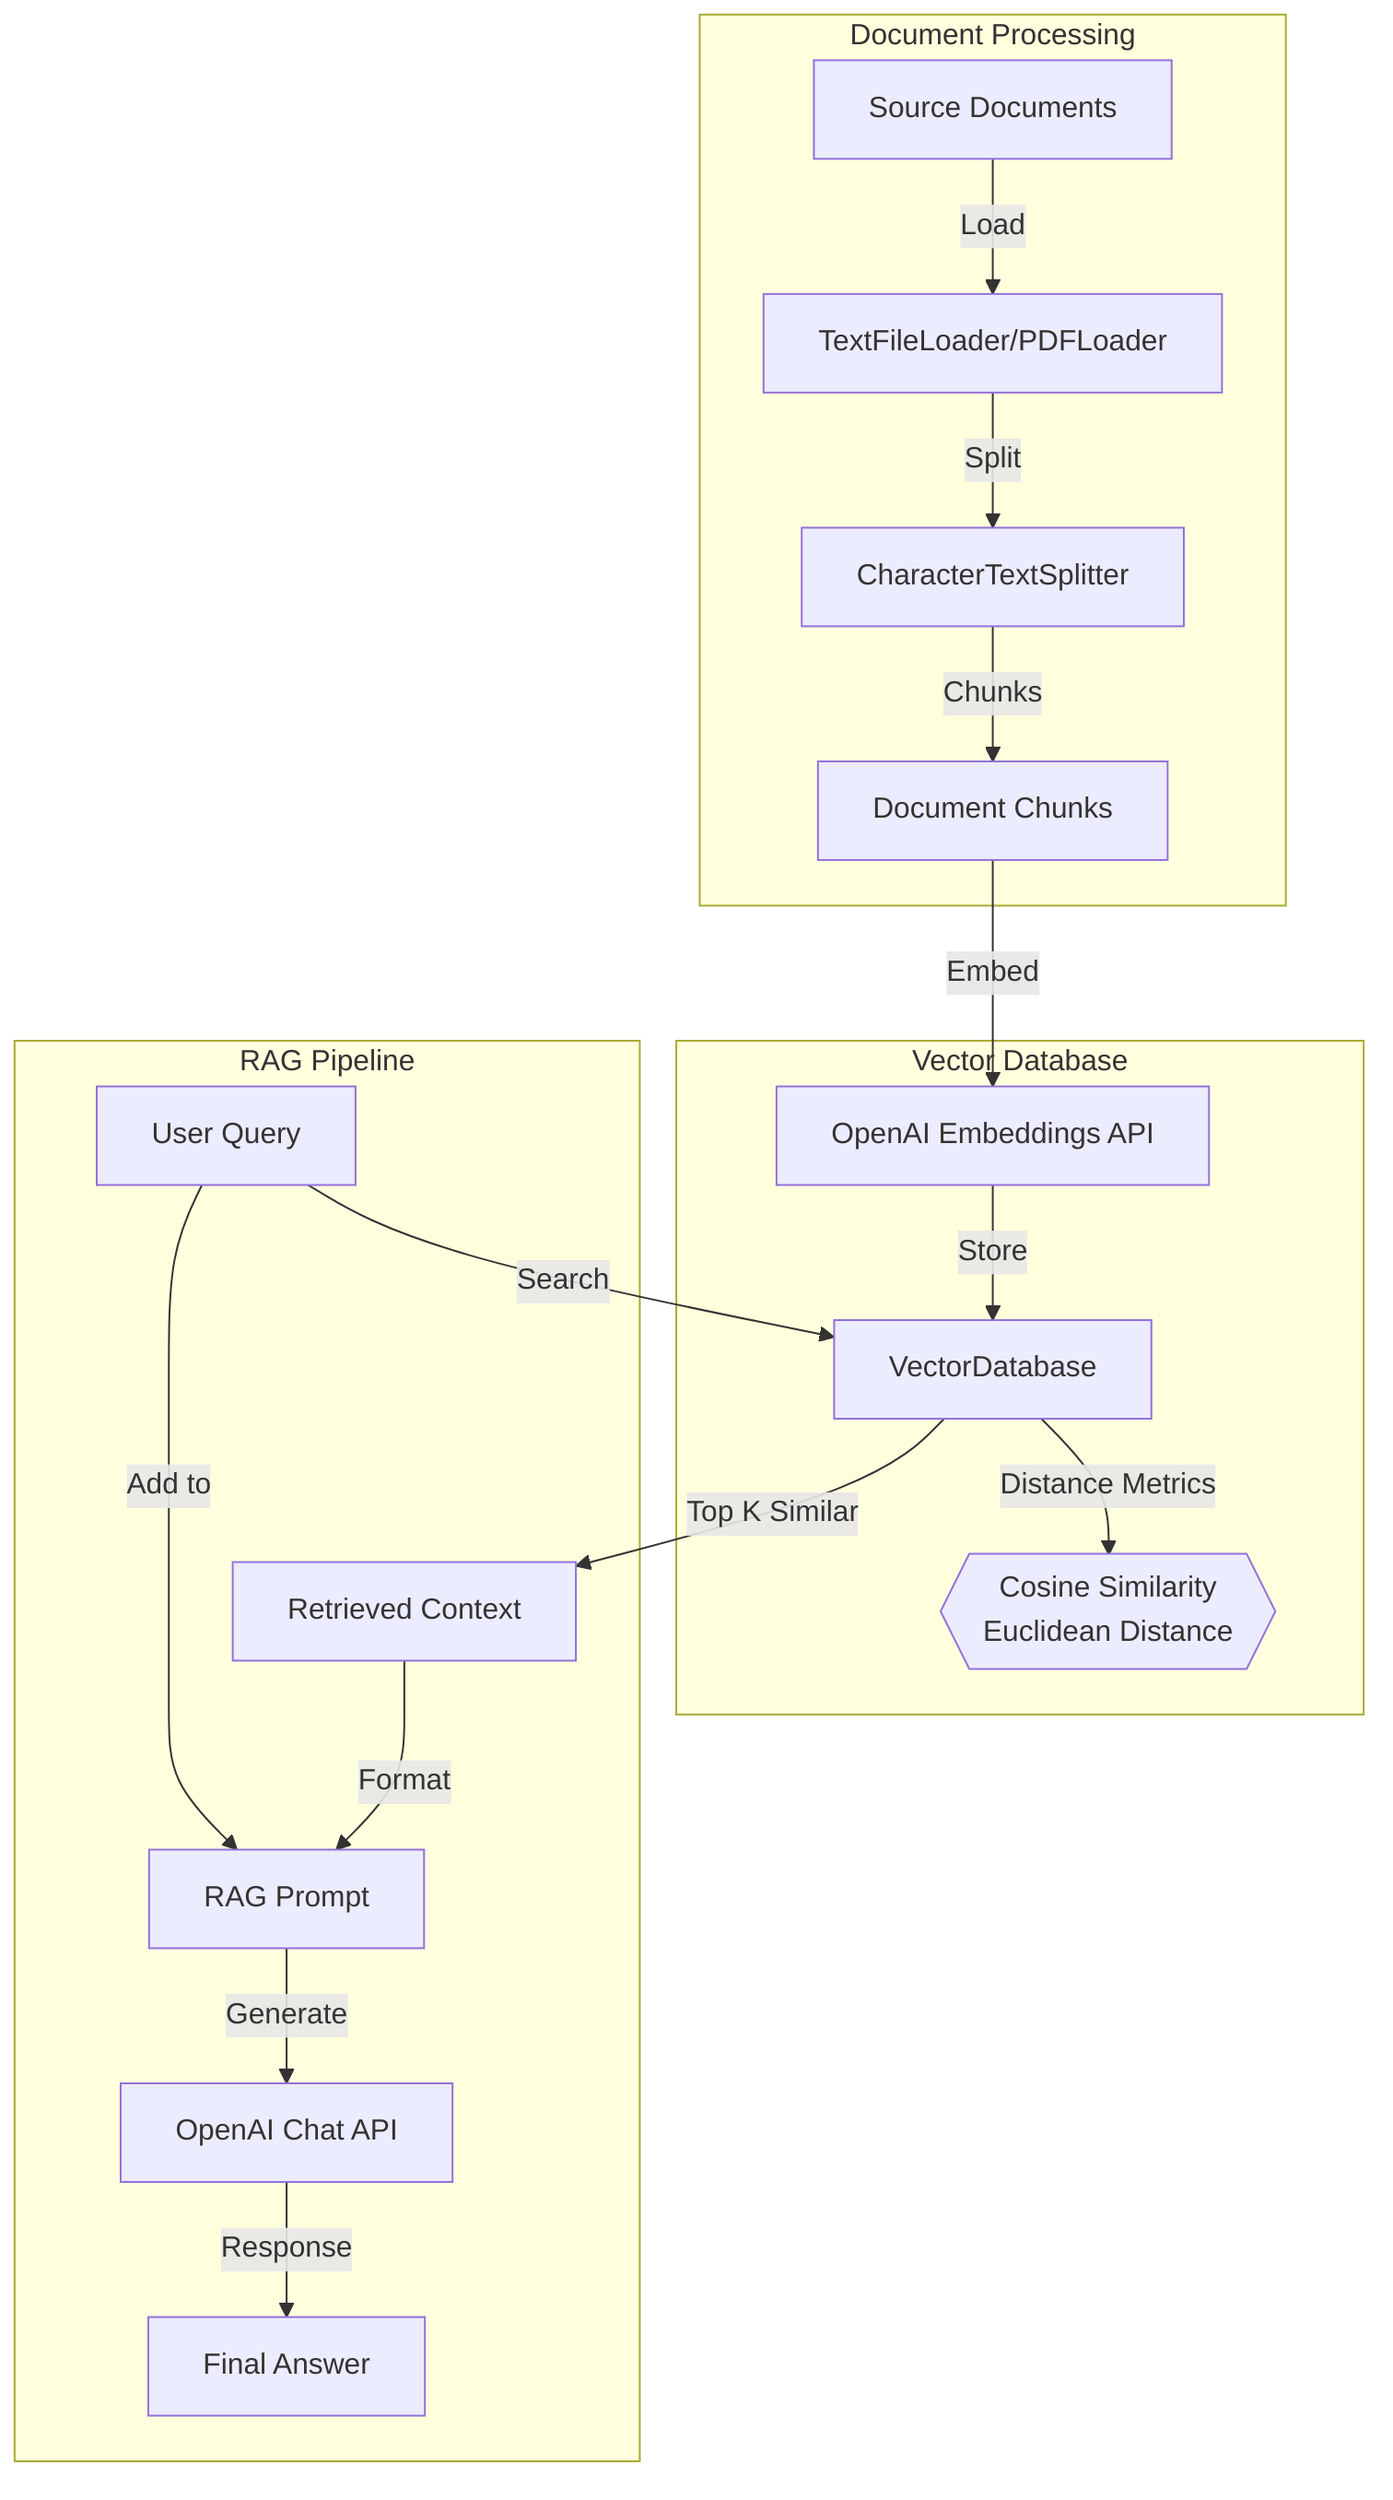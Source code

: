 graph TD; subgraph "Document Processing"; A[Source Documents] -->|Load| B[TextFileLoader/PDFLoader]; B -->|Split| C[CharacterTextSplitter]; C -->|Chunks| D[Document Chunks]; end; subgraph "Vector Database"; D -->|Embed| E[OpenAI Embeddings API]; E -->|Store| F[VectorDatabase]; F -->|Distance Metrics| G{{"Cosine Similarity\nEuclidean Distance"}}; end; subgraph "RAG Pipeline"; H[User Query] -->|Search| F; F -->|Top K Similar| I[Retrieved Context]; I -->|Format| J[RAG Prompt]; H -->|Add to| J; J -->|Generate| K[OpenAI Chat API]; K -->|Response| L[Final Answer]; end
